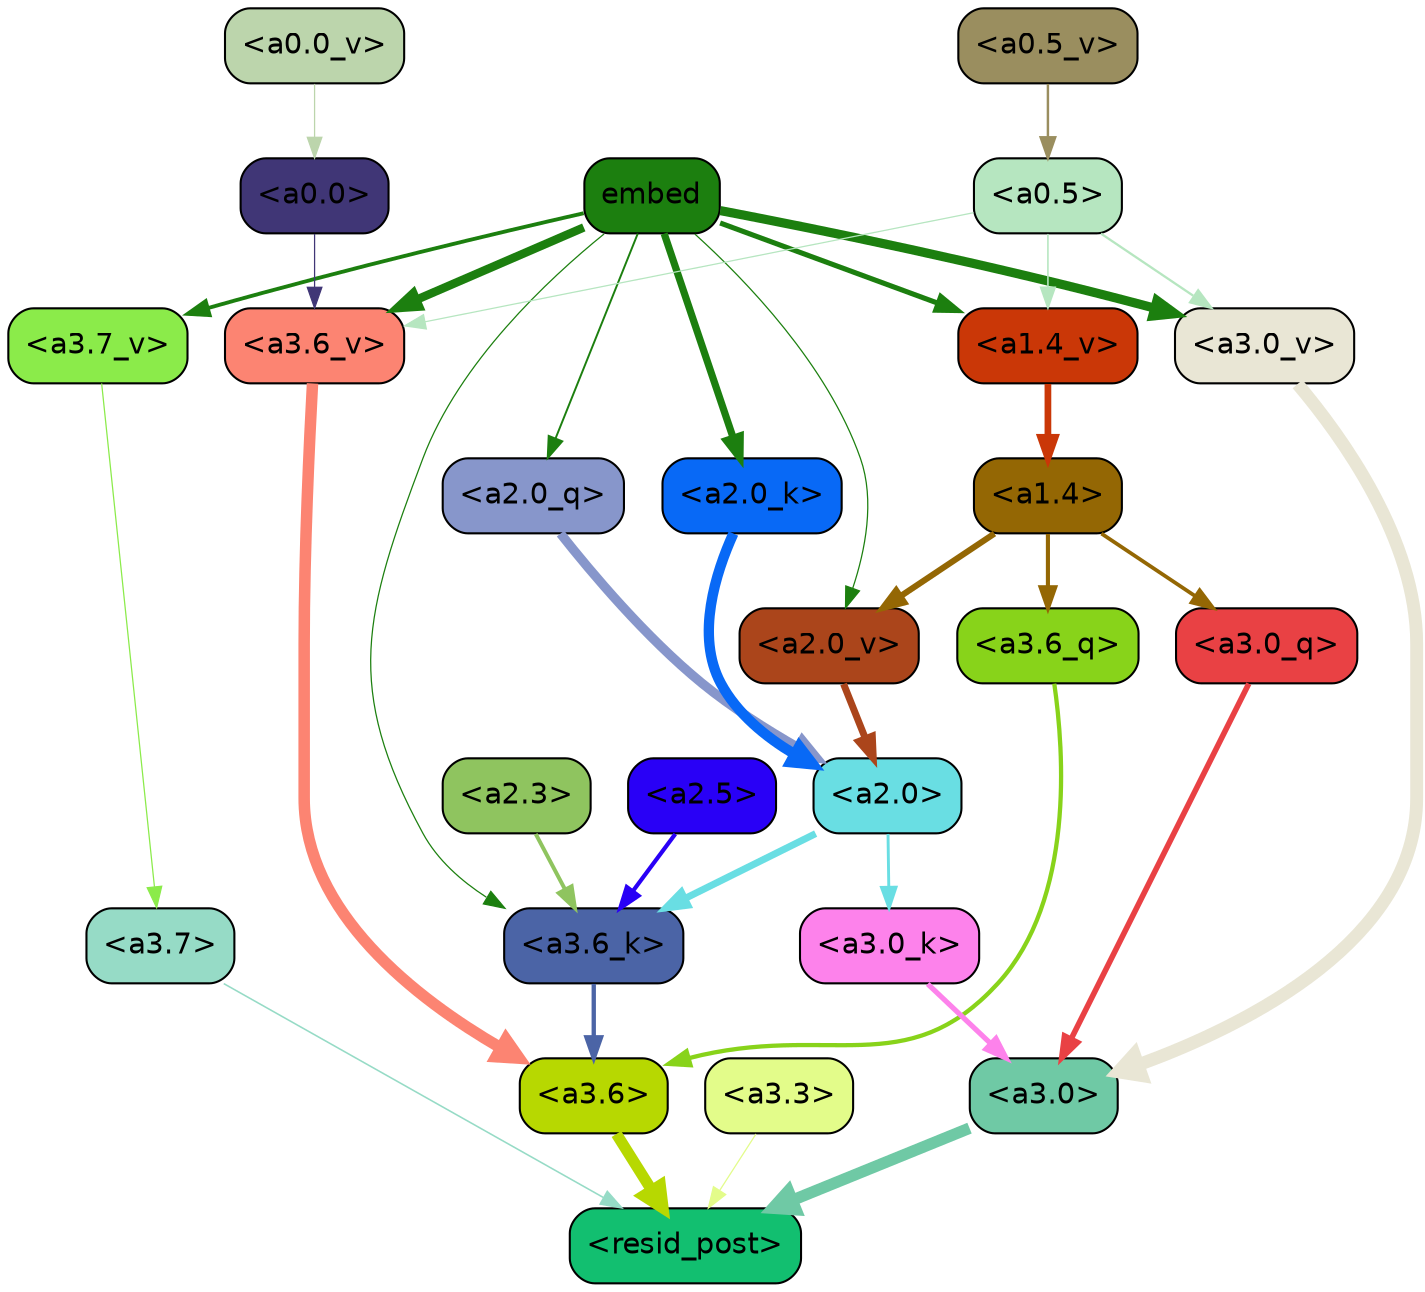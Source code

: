 strict digraph "" {
	graph [bgcolor=transparent,
		layout=dot,
		overlap=false,
		splines=true
	];
	"<a3.7>"	[color=black,
		fillcolor="#96dbc6",
		fontname=Helvetica,
		shape=box,
		style="filled, rounded"];
	"<resid_post>"	[color=black,
		fillcolor="#12bf70",
		fontname=Helvetica,
		shape=box,
		style="filled, rounded"];
	"<a3.7>" -> "<resid_post>"	[color="#96dbc6",
		penwidth=0.7595263123512268];
	"<a3.6>"	[color=black,
		fillcolor="#b7d801",
		fontname=Helvetica,
		shape=box,
		style="filled, rounded"];
	"<a3.6>" -> "<resid_post>"	[color="#b7d801",
		penwidth=5.40013587474823];
	"<a3.3>"	[color=black,
		fillcolor="#e3fc8a",
		fontname=Helvetica,
		shape=box,
		style="filled, rounded"];
	"<a3.3>" -> "<resid_post>"	[color="#e3fc8a",
		penwidth=0.6];
	"<a3.0>"	[color=black,
		fillcolor="#6fc9a5",
		fontname=Helvetica,
		shape=box,
		style="filled, rounded"];
	"<a3.0>" -> "<resid_post>"	[color="#6fc9a5",
		penwidth=5.540827631950378];
	"<a3.6_q>"	[color=black,
		fillcolor="#88d31a",
		fontname=Helvetica,
		shape=box,
		style="filled, rounded"];
	"<a3.6_q>" -> "<a3.6>"	[color="#88d31a",
		penwidth=2.0530722737312317];
	"<a3.0_q>"	[color=black,
		fillcolor="#e94144",
		fontname=Helvetica,
		shape=box,
		style="filled, rounded"];
	"<a3.0_q>" -> "<a3.0>"	[color="#e94144",
		penwidth=2.681713283061981];
	"<a3.6_k>"	[color=black,
		fillcolor="#4b64a6",
		fontname=Helvetica,
		shape=box,
		style="filled, rounded"];
	"<a3.6_k>" -> "<a3.6>"	[color="#4b64a6",
		penwidth=2.080081820487976];
	"<a3.0_k>"	[color=black,
		fillcolor="#fd82eb",
		fontname=Helvetica,
		shape=box,
		style="filled, rounded"];
	"<a3.0_k>" -> "<a3.0>"	[color="#fd82eb",
		penwidth=2.4920601844787598];
	"<a3.7_v>"	[color=black,
		fillcolor="#8beb4a",
		fontname=Helvetica,
		shape=box,
		style="filled, rounded"];
	"<a3.7_v>" -> "<a3.7>"	[color="#8beb4a",
		penwidth=0.6];
	"<a3.6_v>"	[color=black,
		fillcolor="#fc8472",
		fontname=Helvetica,
		shape=box,
		style="filled, rounded"];
	"<a3.6_v>" -> "<a3.6>"	[color="#fc8472",
		penwidth=5.522058844566345];
	"<a3.0_v>"	[color=black,
		fillcolor="#e9e6d5",
		fontname=Helvetica,
		shape=box,
		style="filled, rounded"];
	"<a3.0_v>" -> "<a3.0>"	[color="#e9e6d5",
		penwidth=6.184832274913788];
	"<a1.4>"	[color=black,
		fillcolor="#946704",
		fontname=Helvetica,
		shape=box,
		style="filled, rounded"];
	"<a1.4>" -> "<a3.6_q>"	[color="#946704",
		penwidth=1.9735972881317139];
	"<a1.4>" -> "<a3.0_q>"	[color="#946704",
		penwidth=1.8167777061462402];
	"<a2.0_v>"	[color=black,
		fillcolor="#ab451b",
		fontname=Helvetica,
		shape=box,
		style="filled, rounded"];
	"<a1.4>" -> "<a2.0_v>"	[color="#946704",
		penwidth=2.935177743434906];
	"<a2.5>"	[color=black,
		fillcolor="#2900f6",
		fontname=Helvetica,
		shape=box,
		style="filled, rounded"];
	"<a2.5>" -> "<a3.6_k>"	[color="#2900f6",
		penwidth=1.998626947402954];
	"<a2.3>"	[color=black,
		fillcolor="#8fc45f",
		fontname=Helvetica,
		shape=box,
		style="filled, rounded"];
	"<a2.3>" -> "<a3.6_k>"	[color="#8fc45f",
		penwidth=1.90748929977417];
	"<a2.0>"	[color=black,
		fillcolor="#69dee3",
		fontname=Helvetica,
		shape=box,
		style="filled, rounded"];
	"<a2.0>" -> "<a3.6_k>"	[color="#69dee3",
		penwidth=3.3549644947052];
	"<a2.0>" -> "<a3.0_k>"	[color="#69dee3",
		penwidth=1.3908889293670654];
	embed	[color=black,
		fillcolor="#1c7f0f",
		fontname=Helvetica,
		shape=box,
		style="filled, rounded"];
	embed -> "<a3.6_k>"	[color="#1c7f0f",
		penwidth=0.6];
	embed -> "<a3.7_v>"	[color="#1c7f0f",
		penwidth=1.8481524586677551];
	embed -> "<a3.6_v>"	[color="#1c7f0f",
		penwidth=4.0683629512786865];
	embed -> "<a3.0_v>"	[color="#1c7f0f",
		penwidth=4.396489858627319];
	"<a2.0_q>"	[color=black,
		fillcolor="#8796cb",
		fontname=Helvetica,
		shape=box,
		style="filled, rounded"];
	embed -> "<a2.0_q>"	[color="#1c7f0f",
		penwidth=0.9339196681976318];
	"<a2.0_k>"	[color=black,
		fillcolor="#0869f6",
		fontname=Helvetica,
		shape=box,
		style="filled, rounded"];
	embed -> "<a2.0_k>"	[color="#1c7f0f",
		penwidth=3.474741220474243];
	embed -> "<a2.0_v>"	[color="#1c7f0f",
		penwidth=0.6];
	"<a1.4_v>"	[color=black,
		fillcolor="#ca3707",
		fontname=Helvetica,
		shape=box,
		style="filled, rounded"];
	embed -> "<a1.4_v>"	[color="#1c7f0f",
		penwidth=2.457472085952759];
	"<a0.5>"	[color=black,
		fillcolor="#b6e6c0",
		fontname=Helvetica,
		shape=box,
		style="filled, rounded"];
	"<a0.5>" -> "<a3.6_v>"	[color="#b6e6c0",
		penwidth=0.6];
	"<a0.5>" -> "<a3.0_v>"	[color="#b6e6c0",
		penwidth=1.0967135429382324];
	"<a0.5>" -> "<a1.4_v>"	[color="#b6e6c0",
		penwidth=0.7647972106933594];
	"<a0.0>"	[color=black,
		fillcolor="#403676",
		fontname=Helvetica,
		shape=box,
		style="filled, rounded"];
	"<a0.0>" -> "<a3.6_v>"	[color="#403676",
		penwidth=0.6];
	"<a2.0_q>" -> "<a2.0>"	[color="#8796cb",
		penwidth=4.507863223552704];
	"<a2.0_k>" -> "<a2.0>"	[color="#0869f6",
		penwidth=4.960922122001648];
	"<a2.0_v>" -> "<a2.0>"	[color="#ab451b",
		penwidth=3.3640971779823303];
	"<a1.4_v>" -> "<a1.4>"	[color="#ca3707",
		penwidth=3.2196178436279297];
	"<a0.5_v>"	[color=black,
		fillcolor="#9a8e5f",
		fontname=Helvetica,
		shape=box,
		style="filled, rounded"];
	"<a0.5_v>" -> "<a0.5>"	[color="#9a8e5f",
		penwidth=1.171161413192749];
	"<a0.0_v>"	[color=black,
		fillcolor="#bcd5ac",
		fontname=Helvetica,
		shape=box,
		style="filled, rounded"];
	"<a0.0_v>" -> "<a0.0>"	[color="#bcd5ac",
		penwidth=0.6];
}
